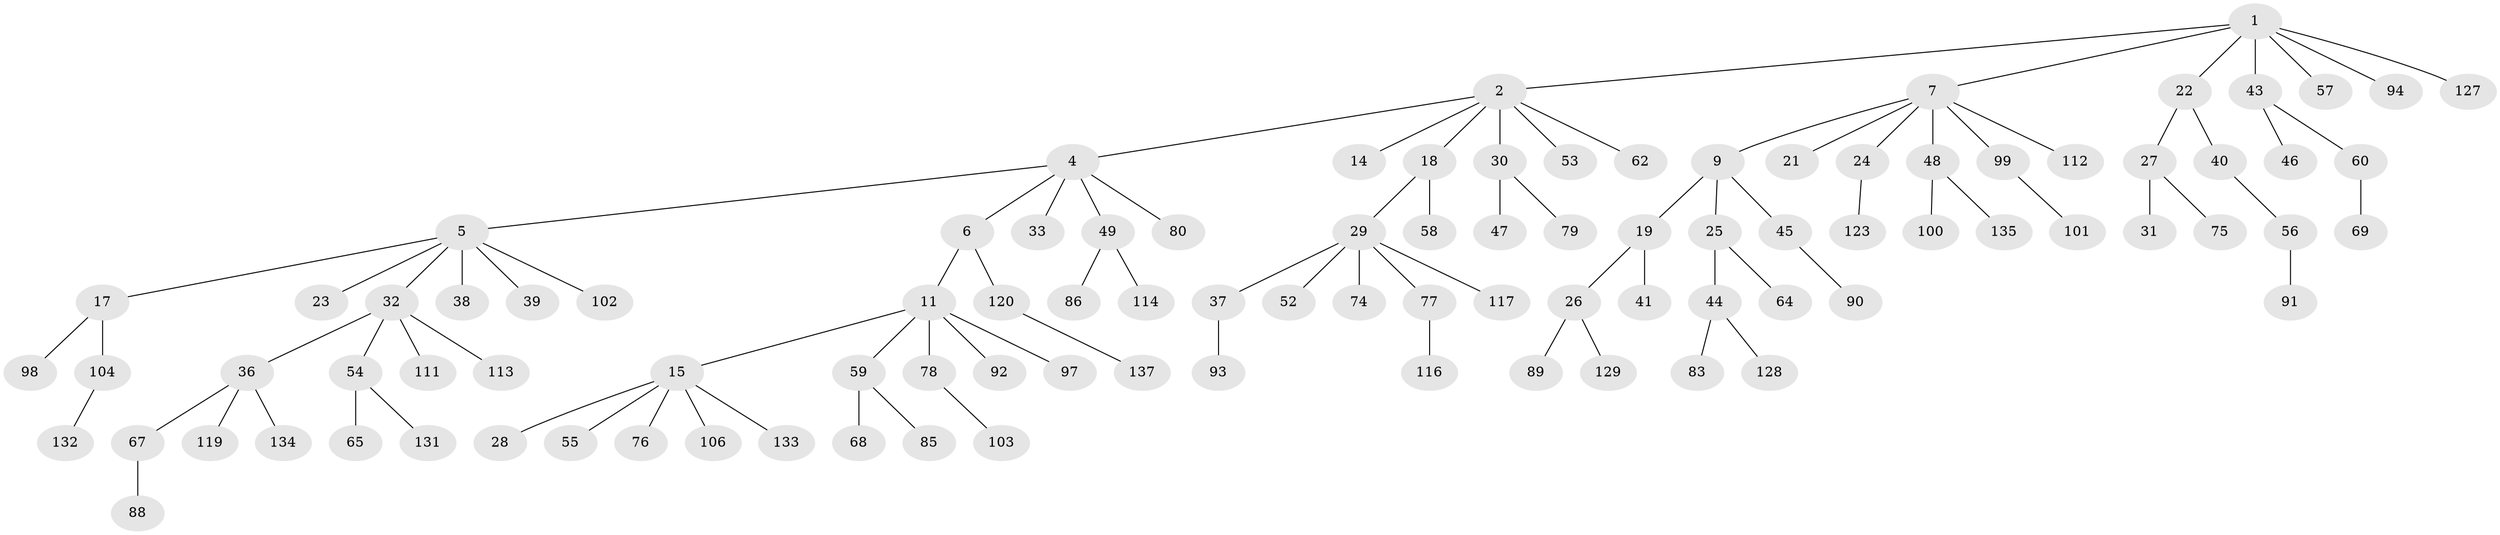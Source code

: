 // Generated by graph-tools (version 1.1) at 2025/24/03/03/25 07:24:07]
// undirected, 98 vertices, 97 edges
graph export_dot {
graph [start="1"]
  node [color=gray90,style=filled];
  1 [super="+12"];
  2 [super="+3"];
  4 [super="+8"];
  5 [super="+10"];
  6 [super="+118"];
  7 [super="+20"];
  9 [super="+42"];
  11 [super="+13"];
  14 [super="+124"];
  15 [super="+16"];
  17 [super="+82"];
  18;
  19 [super="+61"];
  21;
  22;
  23;
  24 [super="+95"];
  25;
  26 [super="+121"];
  27 [super="+63"];
  28;
  29 [super="+35"];
  30 [super="+34"];
  31;
  32 [super="+71"];
  33;
  36 [super="+87"];
  37 [super="+110"];
  38;
  39 [super="+81"];
  40 [super="+122"];
  41;
  43;
  44 [super="+50"];
  45;
  46 [super="+105"];
  47;
  48 [super="+51"];
  49 [super="+73"];
  52;
  53;
  54 [super="+130"];
  55;
  56;
  57 [super="+96"];
  58;
  59 [super="+84"];
  60 [super="+66"];
  62;
  64 [super="+126"];
  65 [super="+70"];
  67 [super="+72"];
  68;
  69;
  74;
  75;
  76;
  77;
  78;
  79;
  80;
  83;
  85;
  86;
  88;
  89 [super="+136"];
  90;
  91 [super="+108"];
  92;
  93;
  94;
  97;
  98;
  99;
  100;
  101 [super="+107"];
  102;
  103 [super="+109"];
  104 [super="+115"];
  106;
  111;
  112;
  113;
  114;
  116 [super="+125"];
  117;
  119;
  120;
  123;
  127;
  128;
  129;
  131;
  132 [super="+138"];
  133;
  134;
  135;
  137;
  1 -- 2;
  1 -- 7;
  1 -- 22;
  1 -- 94;
  1 -- 127;
  1 -- 43;
  1 -- 57;
  2 -- 4;
  2 -- 18;
  2 -- 53;
  2 -- 30;
  2 -- 62;
  2 -- 14;
  4 -- 5;
  4 -- 6;
  4 -- 33;
  4 -- 80;
  4 -- 49;
  5 -- 102;
  5 -- 32;
  5 -- 17;
  5 -- 23;
  5 -- 38;
  5 -- 39;
  6 -- 11;
  6 -- 120;
  7 -- 9;
  7 -- 24;
  7 -- 48;
  7 -- 99;
  7 -- 112;
  7 -- 21;
  9 -- 19;
  9 -- 25;
  9 -- 45;
  11 -- 78;
  11 -- 92;
  11 -- 97;
  11 -- 59;
  11 -- 15;
  15 -- 55;
  15 -- 133;
  15 -- 106;
  15 -- 28;
  15 -- 76;
  17 -- 104;
  17 -- 98;
  18 -- 29;
  18 -- 58;
  19 -- 26;
  19 -- 41;
  22 -- 27;
  22 -- 40;
  24 -- 123;
  25 -- 44;
  25 -- 64;
  26 -- 89;
  26 -- 129;
  27 -- 31;
  27 -- 75;
  29 -- 37;
  29 -- 117;
  29 -- 74;
  29 -- 77;
  29 -- 52;
  30 -- 47;
  30 -- 79;
  32 -- 36;
  32 -- 54;
  32 -- 113;
  32 -- 111;
  36 -- 67;
  36 -- 134;
  36 -- 119;
  37 -- 93;
  40 -- 56;
  43 -- 46;
  43 -- 60;
  44 -- 83;
  44 -- 128;
  45 -- 90;
  48 -- 100;
  48 -- 135;
  49 -- 86;
  49 -- 114;
  54 -- 65;
  54 -- 131;
  56 -- 91;
  59 -- 68;
  59 -- 85;
  60 -- 69;
  67 -- 88;
  77 -- 116;
  78 -- 103;
  99 -- 101;
  104 -- 132;
  120 -- 137;
}
